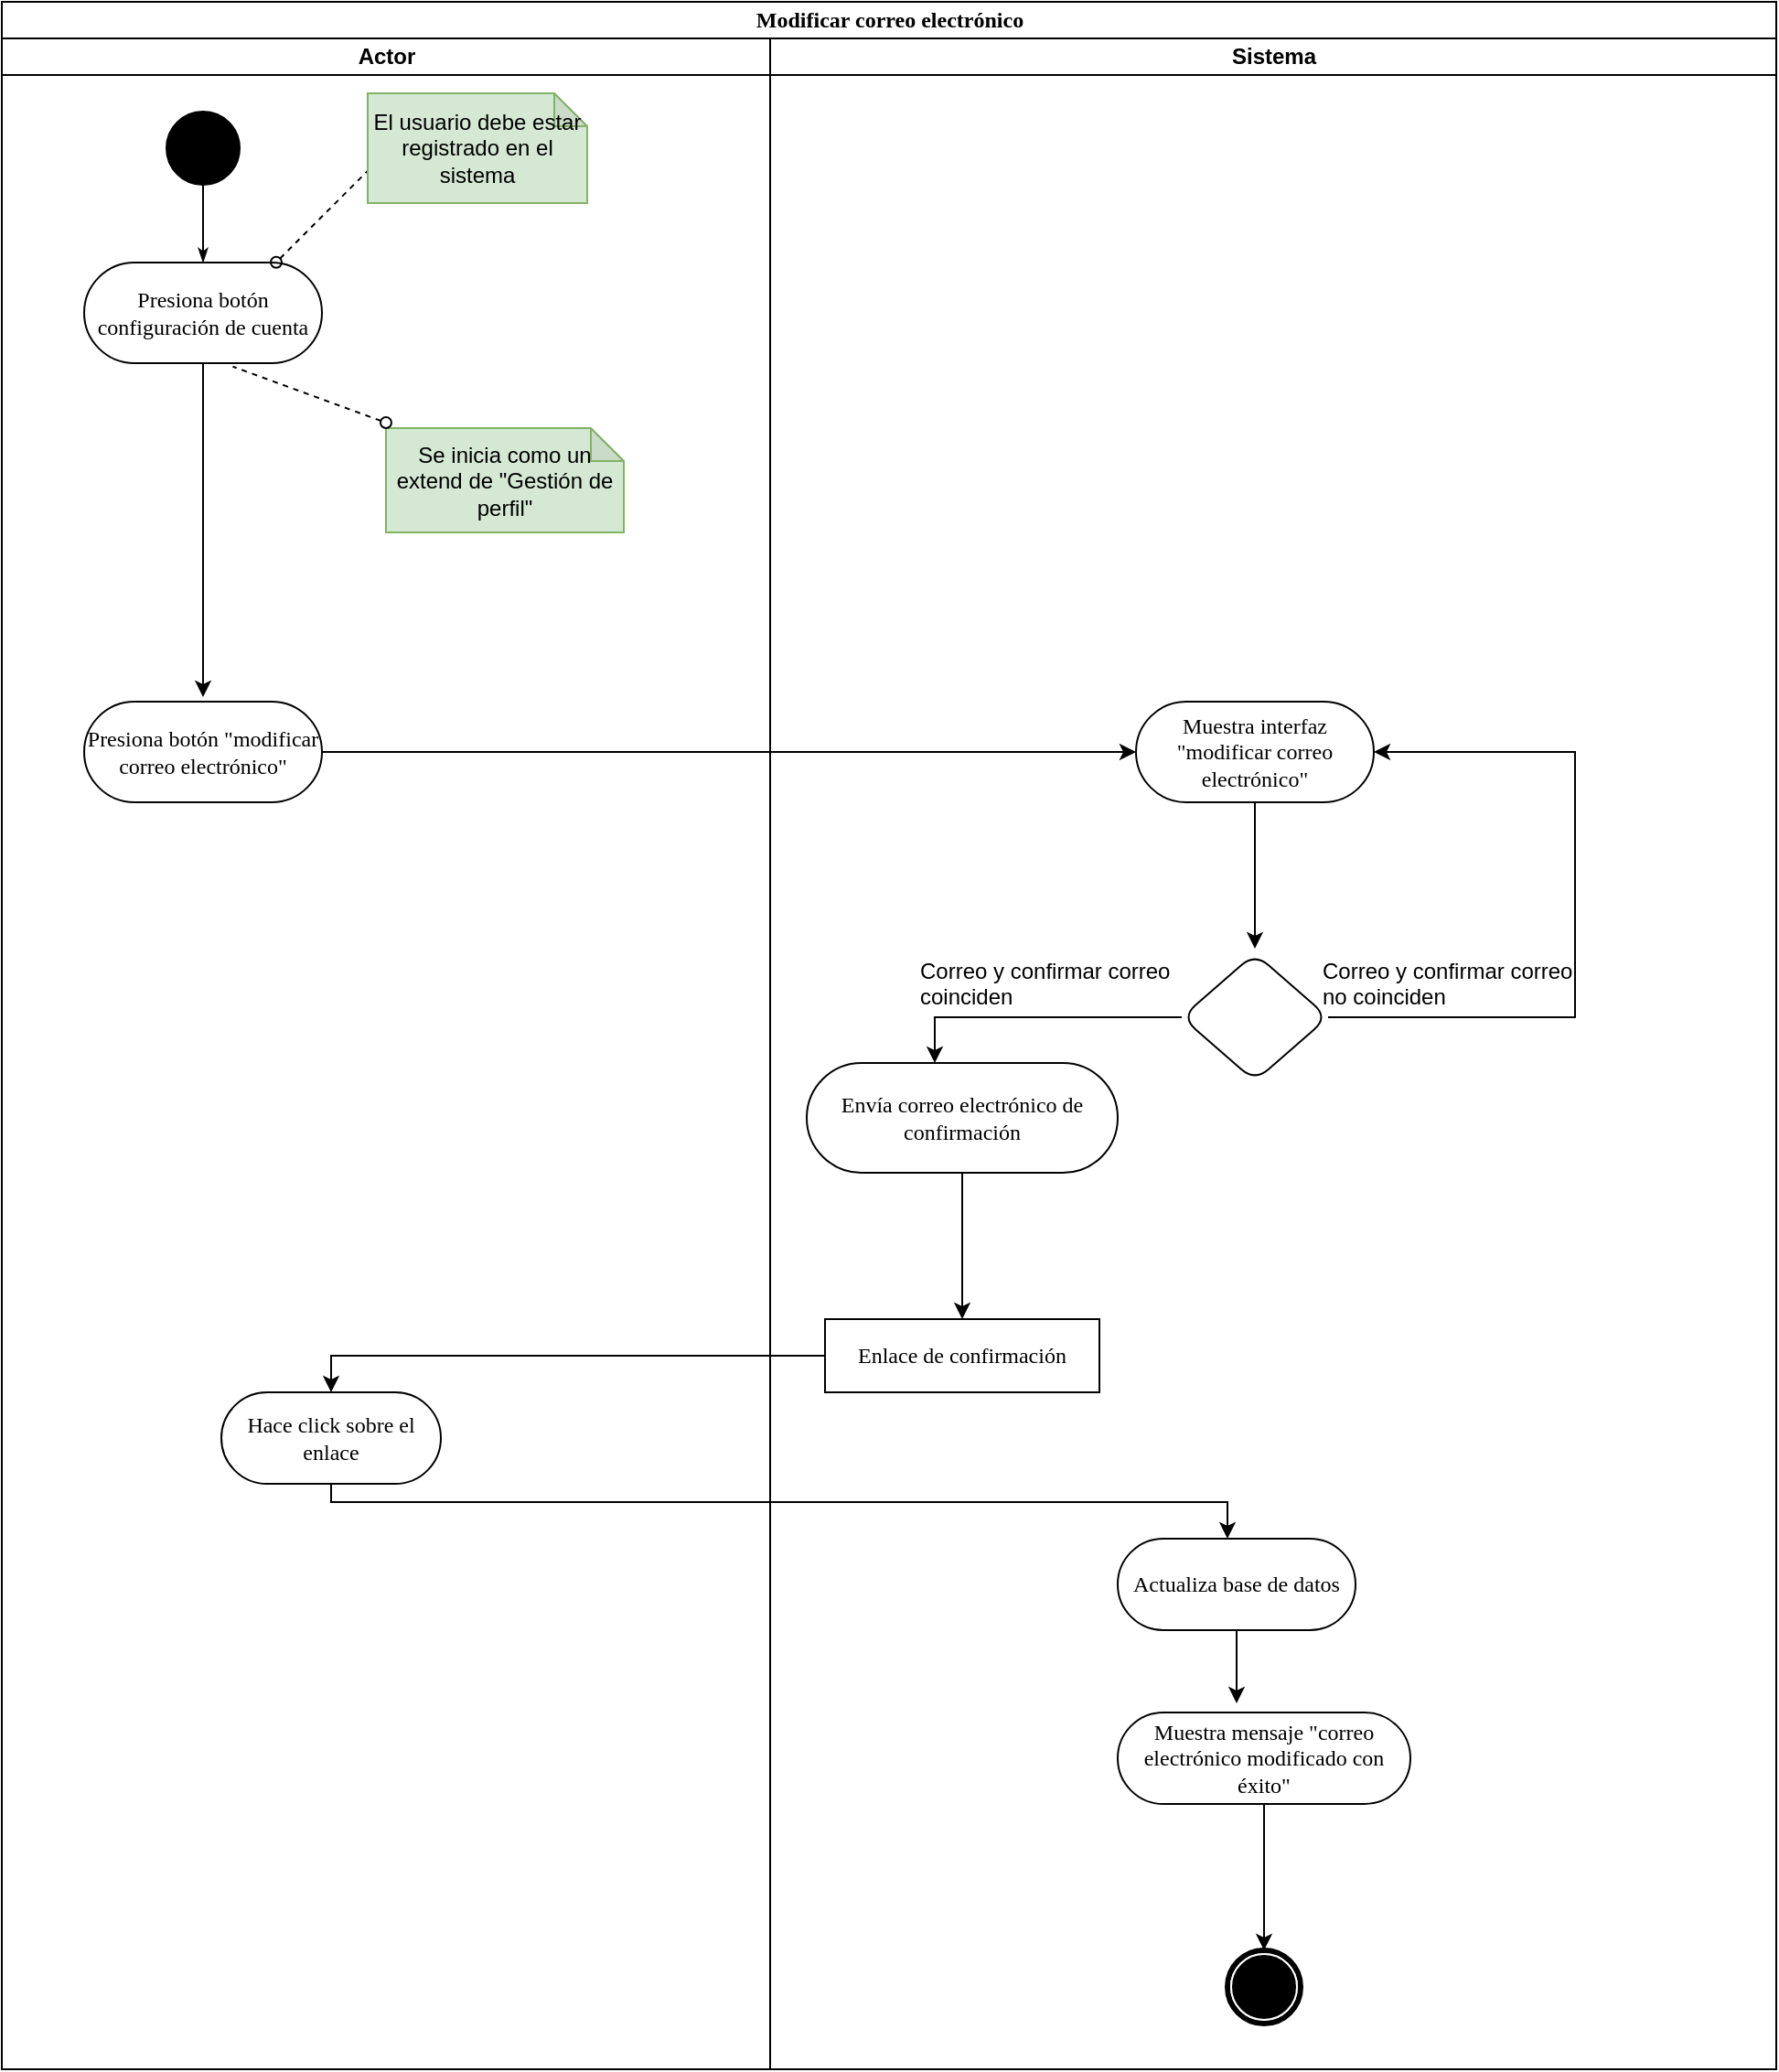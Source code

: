 <mxfile version="10.8.0" type="github"><diagram name="Page-1" id="0783ab3e-0a74-02c8-0abd-f7b4e66b4bec"><mxGraphModel dx="680" dy="396" grid="1" gridSize="10" guides="1" tooltips="1" connect="1" arrows="1" fold="1" page="1" pageScale="1" pageWidth="850" pageHeight="1100" background="#ffffff" math="0" shadow="0"><root><mxCell id="0"/><mxCell id="1" parent="0"/><mxCell id="1c1d494c118603dd-1" value="Modificar correo electrónico" style="swimlane;html=1;childLayout=stackLayout;startSize=20;rounded=0;shadow=0;comic=0;labelBackgroundColor=none;strokeColor=#000000;strokeWidth=1;fillColor=#ffffff;fontFamily=Verdana;fontSize=12;fontColor=#000000;align=center;" parent="1" vertex="1"><mxGeometry x="40" y="20" width="970" height="1130" as="geometry"/></mxCell><mxCell id="1c1d494c118603dd-2" value="Actor" style="swimlane;html=1;startSize=20;" parent="1c1d494c118603dd-1" vertex="1"><mxGeometry y="20" width="420" height="1110" as="geometry"/></mxCell><mxCell id="60571a20871a0731-4" value="" style="ellipse;whiteSpace=wrap;html=1;rounded=0;shadow=0;comic=0;labelBackgroundColor=none;strokeColor=#000000;strokeWidth=1;fillColor=#000000;fontFamily=Verdana;fontSize=12;fontColor=#000000;align=center;" parent="1c1d494c118603dd-2" vertex="1"><mxGeometry x="90" y="40" width="40" height="40" as="geometry"/></mxCell><mxCell id="E5oHEQeqn7ju0-Vg1Rph-6" value="" style="edgeStyle=orthogonalEdgeStyle;rounded=0;orthogonalLoop=1;jettySize=auto;html=1;startArrow=oval;startFill=0;" edge="1" parent="1c1d494c118603dd-2"><mxGeometry relative="1" as="geometry"><mxPoint x="110" y="170" as="sourcePoint"/><mxPoint x="110" y="360" as="targetPoint"/></mxGeometry></mxCell><mxCell id="60571a20871a0731-8" value="Presiona botón configuración de cuenta" style="rounded=1;whiteSpace=wrap;html=1;shadow=0;comic=0;labelBackgroundColor=none;strokeColor=#000000;strokeWidth=1;fillColor=#ffffff;fontFamily=Verdana;fontSize=12;fontColor=#000000;align=center;arcSize=50;" parent="1c1d494c118603dd-2" vertex="1"><mxGeometry x="45" y="122.5" width="130" height="55" as="geometry"/></mxCell><mxCell id="1c1d494c118603dd-27" style="edgeStyle=orthogonalEdgeStyle;rounded=0;html=1;labelBackgroundColor=none;startArrow=none;startFill=0;startSize=5;endArrow=classicThin;endFill=1;endSize=5;jettySize=auto;orthogonalLoop=1;strokeColor=#000000;strokeWidth=1;fontFamily=Verdana;fontSize=12;fontColor=#000000;" parent="1c1d494c118603dd-2" source="60571a20871a0731-4" target="60571a20871a0731-8" edge="1"><mxGeometry relative="1" as="geometry"/></mxCell><mxCell id="f4PD4zK0wdrXyah9kPIm-65" value="Hace click sobre el enlace" style="rounded=1;whiteSpace=wrap;html=1;shadow=0;comic=0;labelBackgroundColor=none;strokeColor=#000000;strokeWidth=1;fillColor=#ffffff;fontFamily=Verdana;fontSize=12;fontColor=#000000;align=center;arcSize=50;" parent="1c1d494c118603dd-2" vertex="1"><mxGeometry x="120" y="740" width="120" height="50" as="geometry"/></mxCell><mxCell id="E5oHEQeqn7ju0-Vg1Rph-2" value="" style="endArrow=none;dashed=1;html=1;startArrow=oval;startFill=0;" edge="1" parent="1c1d494c118603dd-2"><mxGeometry width="50" height="50" relative="1" as="geometry"><mxPoint x="150" y="122.364" as="sourcePoint"/><mxPoint x="200" y="72.364" as="targetPoint"/></mxGeometry></mxCell><mxCell id="E5oHEQeqn7ju0-Vg1Rph-3" value="El usuario debe estar registrado en el sistema" style="shape=note;whiteSpace=wrap;html=1;backgroundOutline=1;darkOpacity=0.05;size=18;fillColor=#d5e8d4;strokeColor=#82b366;" vertex="1" parent="1c1d494c118603dd-2"><mxGeometry x="200" y="30" width="120" height="60" as="geometry"/></mxCell><mxCell id="E5oHEQeqn7ju0-Vg1Rph-5" value="Se inicia como un extend de &quot;Gestión de perfil&quot;" style="shape=note;whiteSpace=wrap;html=1;backgroundOutline=1;darkOpacity=0.05;size=18;fillColor=#d5e8d4;strokeColor=#82b366;" vertex="1" parent="1c1d494c118603dd-2"><mxGeometry x="210" y="213" width="130" height="57" as="geometry"/></mxCell><mxCell id="E5oHEQeqn7ju0-Vg1Rph-7" value="Presiona botón &quot;modificar correo electrónico&quot;" style="rounded=1;whiteSpace=wrap;html=1;shadow=0;comic=0;labelBackgroundColor=none;strokeColor=#000000;strokeWidth=1;fillColor=#ffffff;fontFamily=Verdana;fontSize=12;fontColor=#000000;align=center;arcSize=50;" vertex="1" parent="1c1d494c118603dd-2"><mxGeometry x="45" y="362.5" width="130" height="55" as="geometry"/></mxCell><mxCell id="1c1d494c118603dd-4" value="Sistema" style="swimlane;html=1;startSize=20;" parent="1c1d494c118603dd-1" vertex="1"><mxGeometry x="420" y="20" width="550" height="1110" as="geometry"/></mxCell><mxCell id="60571a20871a0731-5" value="" style="shape=mxgraph.bpmn.shape;html=1;verticalLabelPosition=bottom;labelBackgroundColor=#ffffff;verticalAlign=top;perimeter=ellipsePerimeter;outline=end;symbol=terminate;rounded=0;shadow=0;comic=0;strokeColor=#000000;strokeWidth=1;fillColor=#ffffff;fontFamily=Verdana;fontSize=12;fontColor=#000000;align=center;" parent="1c1d494c118603dd-4" vertex="1"><mxGeometry x="250" y="1045" width="40" height="40" as="geometry"/></mxCell><mxCell id="f4PD4zK0wdrXyah9kPIm-56" value="" style="edgeStyle=orthogonalEdgeStyle;rounded=0;orthogonalLoop=1;jettySize=auto;html=1;" parent="1c1d494c118603dd-4" source="f4PD4zK0wdrXyah9kPIm-54" edge="1"><mxGeometry relative="1" as="geometry"><mxPoint x="90" y="560" as="targetPoint"/><Array as="points"><mxPoint x="90" y="535"/></Array></mxGeometry></mxCell><mxCell id="f4PD4zK0wdrXyah9kPIm-61" value="" style="edgeStyle=orthogonalEdgeStyle;rounded=0;orthogonalLoop=1;jettySize=auto;html=1;entryX=1;entryY=0.5;entryDx=0;entryDy=0;" parent="1c1d494c118603dd-4" source="f4PD4zK0wdrXyah9kPIm-54" target="E5oHEQeqn7ju0-Vg1Rph-8" edge="1"><mxGeometry relative="1" as="geometry"><mxPoint x="390" y="420" as="targetPoint"/><Array as="points"><mxPoint x="440" y="535"/><mxPoint x="440" y="390"/></Array></mxGeometry></mxCell><mxCell id="f4PD4zK0wdrXyah9kPIm-54" value="" style="rhombus;whiteSpace=wrap;html=1;rounded=1;fillColor=none;" parent="1c1d494c118603dd-4" vertex="1"><mxGeometry x="225" y="500" width="80" height="70" as="geometry"/></mxCell><mxCell id="f4PD4zK0wdrXyah9kPIm-77" value="Correo y confirmar correo&lt;br&gt;coinciden&lt;br&gt;" style="text;html=1;resizable=0;points=[];autosize=1;align=left;verticalAlign=top;spacingTop=-4;" parent="1c1d494c118603dd-4" vertex="1"><mxGeometry x="80" y="500" width="150" height="30" as="geometry"/></mxCell><mxCell id="E5oHEQeqn7ju0-Vg1Rph-20" value="" style="edgeStyle=orthogonalEdgeStyle;rounded=0;orthogonalLoop=1;jettySize=auto;html=1;startArrow=none;startFill=0;" edge="1" parent="1c1d494c118603dd-4" source="f4PD4zK0wdrXyah9kPIm-78"><mxGeometry relative="1" as="geometry"><mxPoint x="255" y="910" as="targetPoint"/></mxGeometry></mxCell><mxCell id="f4PD4zK0wdrXyah9kPIm-78" value="Actualiza base de datos" style="rounded=1;whiteSpace=wrap;html=1;shadow=0;comic=0;labelBackgroundColor=none;strokeColor=#000000;strokeWidth=1;fillColor=#ffffff;fontFamily=Verdana;fontSize=12;fontColor=#000000;align=center;arcSize=50;" parent="1c1d494c118603dd-4" vertex="1"><mxGeometry x="190" y="820" width="130" height="50" as="geometry"/></mxCell><mxCell id="E5oHEQeqn7ju0-Vg1Rph-22" value="" style="edgeStyle=orthogonalEdgeStyle;rounded=0;orthogonalLoop=1;jettySize=auto;html=1;startArrow=none;startFill=0;" edge="1" parent="1c1d494c118603dd-4" source="E5oHEQeqn7ju0-Vg1Rph-19"><mxGeometry relative="1" as="geometry"><mxPoint x="270" y="1045" as="targetPoint"/></mxGeometry></mxCell><mxCell id="E5oHEQeqn7ju0-Vg1Rph-19" value="Muestra mensaje &quot;correo electrónico modificado con éxito&quot;" style="rounded=1;whiteSpace=wrap;html=1;shadow=0;comic=0;labelBackgroundColor=none;strokeColor=#000000;strokeWidth=1;fillColor=#ffffff;fontFamily=Verdana;fontSize=12;fontColor=#000000;align=center;arcSize=50;" vertex="1" parent="1c1d494c118603dd-4"><mxGeometry x="190" y="915" width="160" height="50" as="geometry"/></mxCell><mxCell id="E5oHEQeqn7ju0-Vg1Rph-18" value="" style="edgeStyle=orthogonalEdgeStyle;rounded=0;orthogonalLoop=1;jettySize=auto;html=1;startArrow=none;startFill=0;" edge="1" parent="1c1d494c118603dd-4" source="f4PD4zK0wdrXyah9kPIm-83" target="E5oHEQeqn7ju0-Vg1Rph-17"><mxGeometry relative="1" as="geometry"/></mxCell><mxCell id="f4PD4zK0wdrXyah9kPIm-83" value="Envía correo electrónico de confirmación" style="rounded=1;whiteSpace=wrap;html=1;shadow=0;comic=0;labelBackgroundColor=none;strokeColor=#000000;strokeWidth=1;fillColor=#ffffff;fontFamily=Verdana;fontSize=12;fontColor=#000000;align=center;arcSize=50;" parent="1c1d494c118603dd-4" vertex="1"><mxGeometry x="20" y="560" width="170" height="60" as="geometry"/></mxCell><mxCell id="E5oHEQeqn7ju0-Vg1Rph-17" value="Enlace de confirmación" style="rounded=0;whiteSpace=wrap;html=1;shadow=0;comic=0;labelBackgroundColor=none;strokeColor=#000000;strokeWidth=1;fillColor=#ffffff;fontFamily=Verdana;fontSize=12;fontColor=#000000;align=center;arcSize=50;" vertex="1" parent="1c1d494c118603dd-4"><mxGeometry x="30" y="700" width="150" height="40" as="geometry"/></mxCell><mxCell id="E5oHEQeqn7ju0-Vg1Rph-11" value="" style="edgeStyle=orthogonalEdgeStyle;rounded=0;orthogonalLoop=1;jettySize=auto;html=1;startArrow=none;startFill=0;" edge="1" parent="1c1d494c118603dd-4" source="E5oHEQeqn7ju0-Vg1Rph-8"><mxGeometry relative="1" as="geometry"><mxPoint x="265" y="497.5" as="targetPoint"/></mxGeometry></mxCell><mxCell id="E5oHEQeqn7ju0-Vg1Rph-8" value="Muestra interfaz &quot;modificar correo electrónico&quot;" style="rounded=1;whiteSpace=wrap;html=1;shadow=0;comic=0;labelBackgroundColor=none;strokeColor=#000000;strokeWidth=1;fillColor=#ffffff;fontFamily=Verdana;fontSize=12;fontColor=#000000;align=center;arcSize=50;" vertex="1" parent="1c1d494c118603dd-4"><mxGeometry x="200" y="362.5" width="130" height="55" as="geometry"/></mxCell><mxCell id="E5oHEQeqn7ju0-Vg1Rph-12" value="Correo y confirmar correo&lt;br&gt;no coinciden&lt;br&gt;" style="text;html=1;resizable=0;points=[];autosize=1;align=left;verticalAlign=top;spacingTop=-4;" vertex="1" parent="1c1d494c118603dd-4"><mxGeometry x="300" y="500" width="150" height="30" as="geometry"/></mxCell><mxCell id="f4PD4zK0wdrXyah9kPIm-70" value="" style="edgeStyle=orthogonalEdgeStyle;rounded=0;orthogonalLoop=1;jettySize=auto;html=1;" parent="1c1d494c118603dd-1" source="f4PD4zK0wdrXyah9kPIm-65" edge="1"><mxGeometry relative="1" as="geometry"><mxPoint x="670" y="840" as="targetPoint"/><Array as="points"><mxPoint x="180" y="820"/><mxPoint x="670" y="820"/></Array></mxGeometry></mxCell><mxCell id="E5oHEQeqn7ju0-Vg1Rph-9" value="" style="edgeStyle=orthogonalEdgeStyle;rounded=0;orthogonalLoop=1;jettySize=auto;html=1;startArrow=none;startFill=0;" edge="1" parent="1c1d494c118603dd-1" source="E5oHEQeqn7ju0-Vg1Rph-7" target="E5oHEQeqn7ju0-Vg1Rph-8"><mxGeometry relative="1" as="geometry"/></mxCell><mxCell id="f4PD4zK0wdrXyah9kPIm-64" value="" style="edgeStyle=orthogonalEdgeStyle;rounded=0;orthogonalLoop=1;jettySize=auto;html=1;entryX=0.5;entryY=0;entryDx=0;entryDy=0;exitX=0;exitY=0.5;exitDx=0;exitDy=0;" parent="1c1d494c118603dd-1" target="f4PD4zK0wdrXyah9kPIm-65" edge="1" source="E5oHEQeqn7ju0-Vg1Rph-17"><mxGeometry relative="1" as="geometry"><mxPoint x="390" y="725" as="sourcePoint"/><mxPoint x="155" y="725" as="targetPoint"/></mxGeometry></mxCell><mxCell id="E5oHEQeqn7ju0-Vg1Rph-4" value="" style="endArrow=none;dashed=1;html=1;startArrow=oval;startFill=0;entryX=0.625;entryY=1.034;entryDx=0;entryDy=0;entryPerimeter=0;" edge="1" parent="1" target="60571a20871a0731-8"><mxGeometry width="50" height="50" relative="1" as="geometry"><mxPoint x="250" y="250" as="sourcePoint"/><mxPoint x="250" y="122.364" as="targetPoint"/><Array as="points"/></mxGeometry></mxCell></root></mxGraphModel></diagram></mxfile>